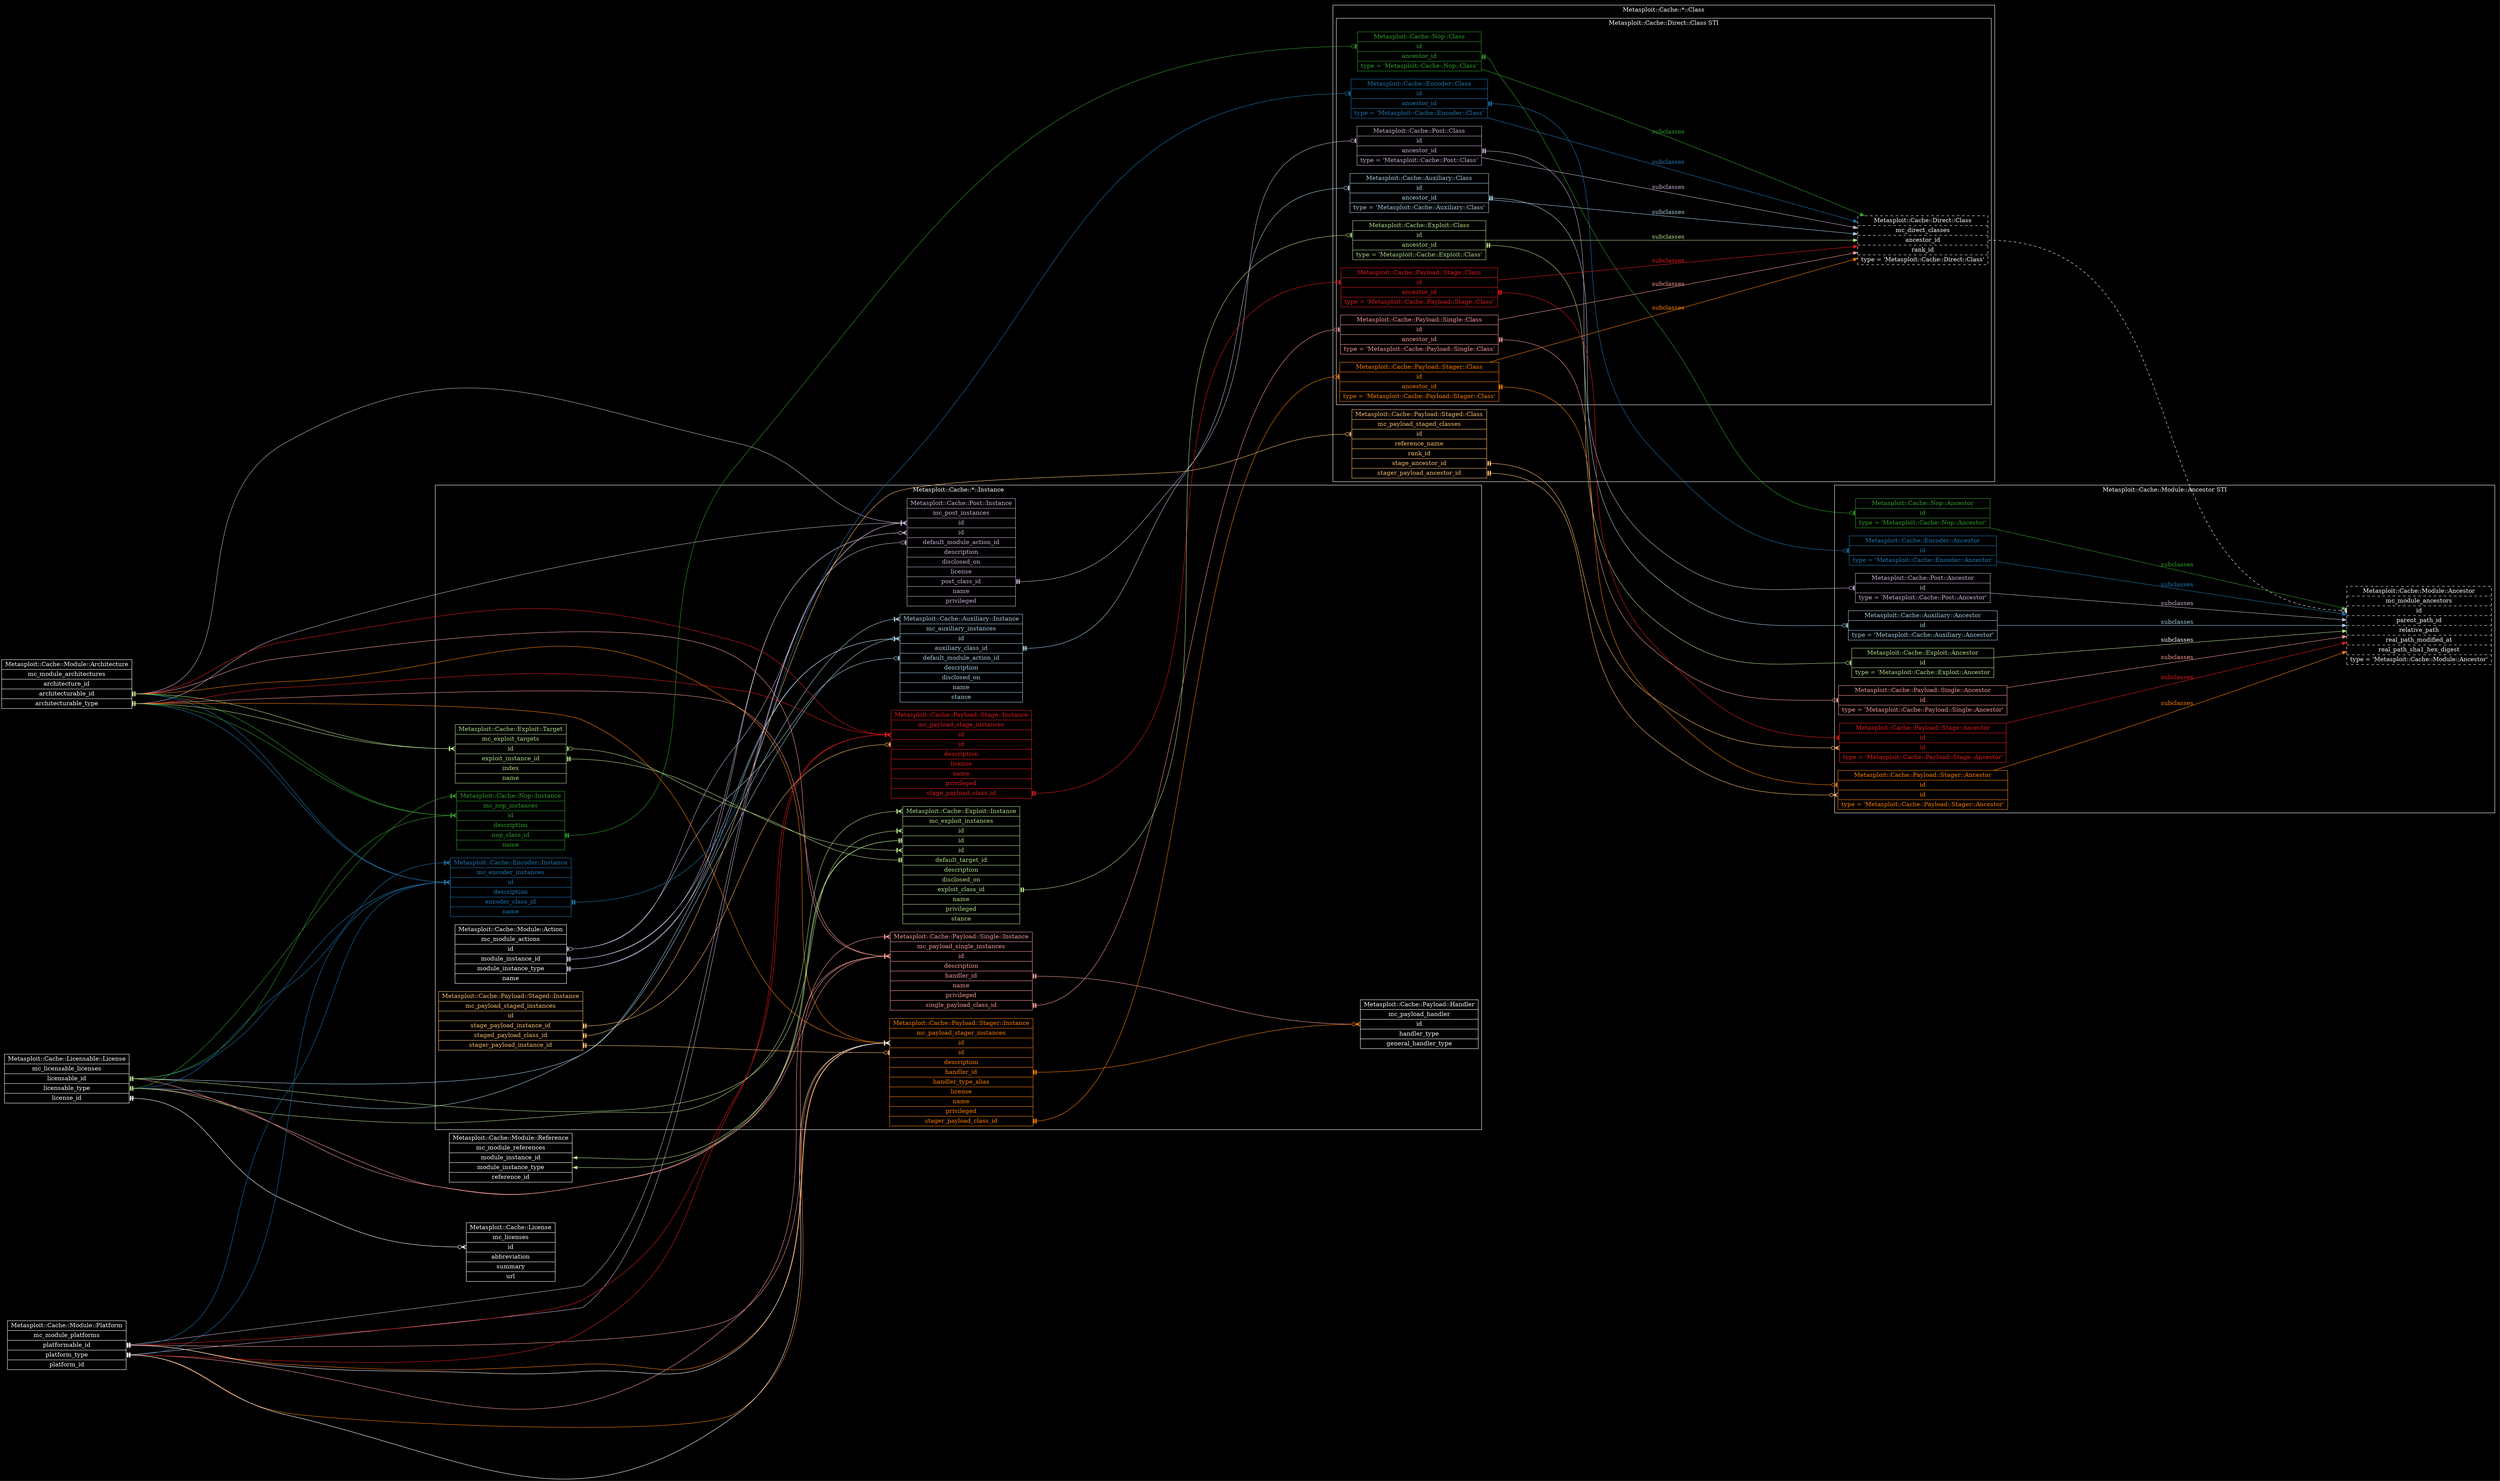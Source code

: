 digraph "metasploit-cache" {
  graph [
    bgcolor = "black"
    rankdir = "LR"
    ranksep = "10"
  ]
  node [
    color = "white"
    fontcolor = "white"
    shape = "record"
  ]
  edge [
    color = "white"
    fontcolor = "white"
  ]

  "Metasploit::Cache::Module::Action" [
    label = "Metasploit::Cache::Module::Action | mc_module_actions | <id>id | <module_instance_id>module_instance_id | <module_instance_type>module_instance_type | name"
  ]

  "Metasploit::Cache::Module::Action":module_instance_id, "Metasploit::Cache::Module::Action":module_instance_type -> "Metasploit::Cache::Auxiliary::Instance":id [
    arrowhead = "crowodot"
    arrowtail = "teetee"
    color = "/paired9/1"
    dir = "both"
  ]

  "Metasploit::Cache::Module::Action":module_instance_id, "Metasploit::Cache::Module::Action":module_instance_type -> "Metasploit::Cache::Post::Instance":id_for_action [
    arrowhead = "crowodot"
    arrowtail = "teetee"
    color = "/paired9/9"
    dir = "both"
  ]

  "Metasploit::Cache::Module::Architecture" [
    label = "Metasploit::Cache::Module::Architecture | mc_module_architectures | <architecture_id>architecture_id | <architecturable_id>architecturable_id | <architecturable_type>architecturable_type"
  ]

  "Metasploit::Cache::Module::Architecture":architecturable_id, "Metasploit::Cache::Module::Architecture":architecturable_type -> "Metasploit::Cache::Encoder::Instance":id [
    arrowhead = "crowtee"
    arrowtail = "teetee"
    color = "/paired9/2"
    dir = "both"
  ]

  "Metasploit::Cache::Module::Architecture":architecturable_id, "Metasploit::Cache::Module::Architecture":architecturable_type -> "Metasploit::Cache::Nop::Instance":id [
    arrowhead = "crowtee"
    arrowtail = "teetee"
    color = "/paired9/4"
    dir = "both"
  ]

  "Metasploit::Cache::Module::Architecture":architecturable_id, "Metasploit::Cache::Module::Architecture":architecturable_type -> "Metasploit::Cache::Payload::Single::Instance":id [
    arrowhead = "crowtee"
    arrowtail = "teetee"
    color = "/paired9/5"
    dir = "both"
  ]

  "Metasploit::Cache::Module::Architecture":architecturable_id, "Metasploit::Cache::Module::Architecture":architecturable_type -> "Metasploit::Cache::Payload::Stage::Instance":id [
    arrowhead = "crowtee"
    arrowtail = "teetee"
    color = "/paired9/6"
    dir = "both"
  ]

  "Metasploit::Cache::Module::Architecture":architecturable_id, "Metasploit::Cache::Module::Architecture":architecturable_type -> "Metasploit::Cache::Payload::Stager::Instance":id [
    arrowhead = "crowtee"
    arrowtail = "teetee"
    color = "/paired9/8"
    dir = "both"
  ]

  "Metasploit::Cache::Module::Architecture":architecturable_id, "Metasploit::Cache::Module::Architecture":architecturable_type -> "Metasploit::Cache::Post::Instance":id [
    arrowhead = "crowtee"
    arrowtail = "teetee"
    color = "/paired9/9"
    dir = "both"
  ]

  "Metasploit::Cache::Module::Architecture":architecturable_id, "Metasploit::Cache::Module::Architecture":architecturable_type -> "Metasploit::Cache::Exploit::Target":id [
    arrowhead = "crowtee"
    arrowtail = "teetee"
    color = "/paired9/3"
    dir = "both"
  ]

  "Metasploit::Cache::License" [
    label = "Metasploit::Cache::License | mc_licenses | <id>id | abbreviation | summary | url"
  ]

  "Metasploit::Cache::Licensable::License" [
    label = "Metasploit::Cache::Licensable::License | mc_licensable_licenses | <licensable_id>licensable_id | <licensable_type>licensable_type | <license_id>license_id"
  ]

  "Metasploit::Cache::Licensable::License":licensable_id -> "Metasploit::Cache::Auxiliary::Instance":id [
    arrowhead = "crowtee"
    arrowtail = "teetee"
    color = "/paired9/1"
    dir = "both"
  ]

  "Metasploit::Cache::Licensable::License":licensable_type -> "Metasploit::Cache::Auxiliary::Instance":type [
    arrowhead = "crowtee"
    arrowtail = "teetee"
    color = "/paired9/1"
    dir = "both"
  ]

  "Metasploit::Cache::Licensable::License":licensable_id -> "Metasploit::Cache::Encoder::Instance":id [
    arrowhead = "crowtee"
    arrowtail = "teetee"
    color = "/paired9/2"
    dir = "both"
  ]

  "Metasploit::Cache::Licensable::License":licensable_type -> "Metasploit::Cache::Encoder::Instance":type [
    arrowhead = "crowtee"
    arrowtail = "teetee"
    color = "/paired9/2"
    dir = "both"
  ]

  "Metasploit::Cache::Licensable::License":licensable_id -> "Metasploit::Cache::Exploit::Instance":id_for_licensable_id [
    arrowhead = "crowtee"
    arrowtail = "teetee"
    color = "/paired9/3"
    dir = "both"
  ]

  "Metasploit::Cache::Licensable::License":licensable_type -> "Metasploit::Cache::Exploit::Instance":type [
    arrowhead = "crowtee"
    arrowtail = "teetee"
    color = "/paired9/3"
    dir = "both"
  ]

  "Metasploit::Cache::Licensable::License":licensable_id -> "Metasploit::Cache::Nop::Instance":id [
    arrowhead = "crowtee"
    arrowtail = "teetee"
    color = "/paired9/4"
    dir = "both"
  ]

  "Metasploit::Cache::Licensable::License":licensable_type -> "Metasploit::Cache::Nop::Instance":type [
    arrowhead = "crowtee"
    arrowtail = "teetee"
    color = "/paired9/4"
    dir = "both"
  ]

  "Metasploit::Cache::Licensable::License":licensable_id -> "Metasploit::Cache::Payload::Single::Instance":id [
    arrowhead = "crowtee"
    arrowtail = "teetee"
    color = "/paired9/5"
    dir = "both"
  ]

  "Metasploit::Cache::Licensable::License":licensable_type -> "Metasploit::Cache::Payload::Single::Instance":type [
    arrowhead = "crowtee"
    arrowtail = "teetee"
    color = "/paired9/5"
    dir = "both"
  ]

  "Metasploit::Cache::Licensable::License":license_id -> "Metasploit::Cache::License":id [
    arrowhead = "crowodot"
    arrowtail = "teetee"
    dir = "both"
  ]

  "Metasploit::Cache::Payload::Handler" [
    label = "Metasploit::Cache::Payload::Handler | mc_payload_handler | <id>id | handler_type | general_handler_type"
  ]

  "Metasploit::Cache::Module::Platform" [
    label = "Metasploit::Cache::Module::Platform | mc_module_platforms | <platformable_id>platformable_id | <platformable_type>platform_type | <platform_id>platform_id"
  ]

  "Metasploit::Cache::Module::Platform":platformable_id, "Metasploit::Cache::Module::Platform":platformable_type -> "Metasploit::Cache::Encoder::Instance":id [
    arrowhead = "crowtee"
    arrowtail = "teetee"
    color = "/paired9/2"
    dir = "both"
  ]

  "Metasploit::Cache::Module::Platform":platformable_id, "Metasploit::Cache::Module::Platform":platformable_type -> "Metasploit::Cache::Payload::Single::Instance":id [
    arrowhead = "crowtee"
    arrowtail = "teetee"
    color = "/paired9/5"
    dir = "both"
  ]

  "Metasploit::Cache::Module::Platform":platformable_id, "Metasploit::Cache::Module::Platform":platformable_type -> "Metasploit::Cache::Payload::Stage::Instance":id [
    arrowhead = "crowtee"
    arrowtail = "teetee"
    color = "/paired9/6"
    dir = "both"
  ]

  "Metasploit::Cache::Module::Platform":platformable_id, "Metasploit::Cache::Module::Platform":platformable_type -> "Metasploit::Cache::Payload::Stager::Instance":id [
    arrowhead = "crowtee"
    arrowtail = "teetee"
    color = "/paired9/8"
    dir = "both"
  ]

  "Metasploit::Cache::Module::Platform":platformable_id, "Metasploit::Cache::Module::Platform":platformable_type -> "Metasploit::Cache::Post::Instance":id [
    arrowhead = "crowtee"
    arrowtail = "teetee"
    color = "/paired9/9"
    dir = "both"
  ]

  "Metasploit::Cache::Module::Platform":platformable_id, "Metasploit::Cache::Module::Platform":platformable_type -> "Metasploit::Cache::Payload::Stager::Instance":id [
    arrowhead = "crowtee"
    arrowtail = "teetee"
    dir = "both"
  ]

  "Metasploit::Cache::Module::Reference" [
    label = "Metasploit::Cache::Module::Reference | mc_module_references | <module_instance_id>module_instance_id | <module_instance_type>module_instance_type | <module_reference_id>reference_id"
  ]
 
  "Metasploit::Cache::Module::Reference":module_instance_id, "Metasploit::Cache::Module::Reference":module_instance_type -> "Metasploit::Cache::Exploit::Instance":id_to_module_instance [
    arrowhead = "crowtee"
    arrowhead = "teetee"
    color = "/paired9/3"
    dir = "both"
  ]

  "Metasploit::Cache::Exploit::Target" [
    color = "/paired9/3"
    fontcolor = "/paired9/3"
    label = "Metasploit::Cache::Exploit::Target | mc_exploit_targets | <id>id | <exploit_instance_id>exploit_instance_id | index | name"
  ]

  "Metasploit::Cache::Exploit::Target":exploit_instance_id -> "Metasploit::Cache::Exploit::Instance":id_to_exploit_instance_id [
    arrowhead = "crowtee"
    arrowtail = "teetee"
    color = "/paired9/3"
    dir = "both"
  ]

  subgraph cluster_mc_module_ancestors {
    color = "white"
    fontcolor = "white"
    label = "Metasploit::Cache::Module::Ancestor STI"

    "Metasploit::Cache::Module::Ancestor" [
      label = "Metasploit::Cache::Module::Ancestor | mc_module_ancestors | <id>id | <parent_path_id>parent_path_id | relative_path | real_path_modified_at | real_path_sha1_hex_digest | type = 'Metasploit::Cache::Module::Ancestor'"
      style = "dashed"
    ]

    "Metasploit::Cache::Auxiliary::Ancestor" [
      fontcolor = "/paired9/1"
      label = "Metasploit::Cache::Auxiliary::Ancestor | <id>id | type = 'Metasploit::Cache::Auxiliary::Ancestor'"
      color = "/paired9/1"
    ]

    "Metasploit::Cache::Auxiliary::Ancestor" -> "Metasploit::Cache::Module::Ancestor" [
      color = "/paired9/1"
      fontcolor = "/paired9/1"
      label = "subclasses"
    ]

    "Metasploit::Cache::Encoder::Ancestor" [
      color = "/paired9/2"
      fontcolor = "/paired9/2"
      label = "Metasploit::Cache::Encoder::Ancestor | <id>id | type = 'Metasploit::Cache::Encoder::Ancestor'"
    ]

    "Metasploit::Cache::Encoder::Ancestor" -> "Metasploit::Cache::Module::Ancestor" [
      color = "/paired9/2"
      fontcolor = "/paired9/2"
      label = "subclasses"
    ]

    "Metasploit::Cache::Exploit::Ancestor" [
      color = "/paired9/3"
      fontcolor = "/paired9/3"
      label = "Metasploit::Cache::Exploit::Ancestor | <id>id | type = 'Metasploit::Cache::Exploit::Ancestor"
    ]

    "Metasploit::Cache::Exploit::Ancestor" -> "Metasploit::Cache::Module::Ancestor" [
      color = "/paired9/3"
      fontcolot = "/paired9/3"
      label = "subclasses"
    ]

    "Metasploit::Cache::Nop::Ancestor" [
      color = "/paired9/4"
      fontcolor = "/paired9/4"
      label = "Metasploit::Cache::Nop::Ancestor | <id>id | type = 'Metasploit::Cache::Nop::Ancestor'"
    ]

    "Metasploit::Cache::Nop::Ancestor" -> "Metasploit::Cache::Module::Ancestor" [
      color = "/paired9/4"
      fontcolor = "/paired9/4"
      label = "subclasses"
    ]

    "Metasploit::Cache::Payload::Single::Ancestor" [
      color = "/paired9/5"
      fontcolor = "/paired9/5"
      label = "Metasploit::Cache::Payload::Single::Ancestor | <id>id | type = 'Metasploit::Cache::Payload::Single::Ancestor'"
    ]

    "Metasploit::Cache::Payload::Single::Ancestor" -> "Metasploit::Cache::Module::Ancestor" [
      color = "/paired9/5"
      fontcolor = "/paired9/5"
      label = "subclasses"
    ]

    "Metasploit::Cache::Payload::Stage::Ancestor" [
      color = "/paired9/6"
      fontcolor = "/paired9/6"
      label = "Metasploit::Cache::Payload::Stage::Ancestor | <id_to_ancestor_id>id | <id_to_stage_payload_ancestor_id>id | type = 'Metasploit::Cache::Payload::Stage::Ancestor'"
    ]

    "Metasploit::Cache::Payload::Stage::Ancestor" -> "Metasploit::Cache::Module::Ancestor" [
      color = "/paired9/6"
      fontcolor = "/paired9/6"
      label = "subclasses"
    ]

    "Metasploit::Cache::Payload::Stager::Ancestor" [
      color = "/paired9/8"
      fontcolor = "/paired9/8"
      label = "Metasploit::Cache::Payload::Stager::Ancestor | <id_to_ancestor_id>id | <id_to_stager_payload_ancestor_id>id | type = 'Metasploit::Cache::Payload::Stager::Ancestor'"
    ]

    "Metasploit::Cache::Payload::Stager::Ancestor" -> "Metasploit::Cache::Module::Ancestor" [
      color = "/paired9/8"
      fontcolor = "/paired9/8"
      label = "subclasses"
    ]

    "Metasploit::Cache::Post::Ancestor" [
      color = "/paired9/9"
      fontcolor = "/paired9/9"
      label = "Metasploit::Cache::Post::Ancestor | <id>id | type = 'Metasploit::Cache::Post::Ancestor'"
    ]

    "Metasploit::Cache::Post::Ancestor" -> "Metasploit::Cache::Module::Ancestor" [
      color = "/paired9/9"
      fontcolor = "/paired9/9"
      label = "subclasses"
    ]
  }

  subgraph cluster_metasploit_cache_class {
    color = "white"
    fontcolor = "white"
    label = "Metasploit::Cache::*::Class"

    subgraph cluster_metasploit_cache_direct_class {
      color = "white"
      fontcolor = "white"

      label = "Metasploit::Cache::Direct::Class STI"

      "Metasploit::Cache::Direct::Class" [
        label = "Metasploit::Cache::Direct::Class | mc_direct_classes | <ancestor_id>ancestor_id | <rank_id>rank_id | type = 'Metasploit::Cache::Direct::Class'"
        style = "dashed"
      ]

      "Metasploit::Cache::Direct::Class":ancestor_id -> "Metasploit::Cache::Module::Ancestor":id [
        arrowhead = "teeodot"
        arrowtail = "teetee"
        style = "dashed"
      ]

      "Metasploit::Cache::Auxiliary::Class" [
        color = "/paired9/1"
        fontcolor = "/paired9/1"
        label = "Metasploit::Cache::Auxiliary::Class | <id>id | <ancestor_id>ancestor_id | type = 'Metasploit::Cache::Auxiliary::Class'"
      ]

      "Metasploit::Cache::Auxiliary::Class" -> "Metasploit::Cache::Direct::Class" [
        color = "/paired9/1"
        fontcolor = "/paired9/1"
        label = "subclasses"
      ]

      "Metasploit::Cache::Auxiliary::Class":ancestor_id -> "Metasploit::Cache::Auxiliary::Ancestor":id [
        arrowhead = "teeodot"
        arrowtail = "teetee"
        color = "/paired9/1"
        dir = "both"
      ]

      "Metasploit::Cache::Encoder::Class" [
        color = "/paired9/2"
        fontcolor = "/paired9/2"
        label = "Metasploit::Cache::Encoder::Class | <id>id | <ancestor_id>ancestor_id | type = 'Metasploit::Cache::Encoder::Class'"
      ]

      "Metasploit::Cache::Encoder::Class" -> "Metasploit::Cache::Direct::Class" [
        color = "/paired9/2"
        fontcolor = "/paired9/2"
        label = "subclasses"
      ]

      "Metasploit::Cache::Encoder::Class":ancestor_id -> "Metasploit::Cache::Encoder::Ancestor":id [
        arrowhead = "teeodot"
        arrowtail = "teetee"
        color = "/paired9/2"
        dir = "both"
      ]

      "Metasploit::Cache::Exploit::Class" [
        color = "/paired9/3"
        fontcolor = "/paired9/3"
        label = "Metasploit::Cache::Exploit::Class | <id>id | <ancestor_id>ancestor_id | type = 'Metasploit::Cache::Exploit::Class'"
      ]

      "Metasploit::Cache::Exploit::Class" -> "Metasploit::Cache::Direct::Class" [
        color = "/paired9/3"
        fontcolor = "/paired9/3"
        label = "subclasses"
      ]

      "Metasploit::Cache::Exploit::Class":ancestor_id -> "Metasploit::Cache::Exploit::Ancestor":id [
        arrowhead = "teeodot"
        arrowtail = "teetee"
        color = "/paired9/3"
        dir = "both"
      ]

      "Metasploit::Cache::Nop::Class" [
        color = "/paired9/4"
        fontcolor = "/paired9/4"
        label = "Metasploit::Cache::Nop::Class | <id>id | <ancestor_id>ancestor_id | type = 'Metasploit::Cache::Nop::Class'"
      ]

      "Metasploit::Cache::Nop::Class" -> "Metasploit::Cache::Direct::Class" [
        color = "/paired9/4"
        fontcolor = "/paired9/4"
        label = "subclasses"
      ]

      "Metasploit::Cache::Nop::Class":ancestor_id -> "Metasploit::Cache::Nop::Ancestor":id [
        arrowhead = "teeodot"
        arrowtail = "teetee"
        color = "/paired9/4"
        dir = "both"
      ]

      "Metasploit::Cache::Payload::Single::Class" [
        color = "/paired9/5"
        fontcolor = "/paired9/5"
        label = "Metasploit::Cache::Payload::Single::Class | <id>id | <ancestor_id>ancestor_id | type = 'Metasploit::Cache::Payload::Single::Class'"
      ]

      "Metasploit::Cache::Payload::Single::Class" -> "Metasploit::Cache::Direct::Class" [
        color = "/paired9/5"
        fontcolor = "/paired9/5"
        label = "subclasses"
      ]

      "Metasploit::Cache::Payload::Single::Class":ancestor_id -> "Metasploit::Cache::Payload::Single::Ancestor":id [
        arrowhead = "teeodot"
        arrowtail = "teetee"
        color = "/paired9/5"
        dir = "both"
      ]

      "Metasploit::Cache::Payload::Stage::Class" [
        color = "/paired9/6"
        fontcolor = "/paired9/6"
        label = "Metasploit::Cache::Payload::Stage::Class | <id>id | <ancestor_id>ancestor_id | type = 'Metasploit::Cache::Payload::Stage::Class'"
      ]

      "Metasploit::Cache::Payload::Stage::Class" -> "Metasploit::Cache::Direct::Class" [
        color = "/paired9/6"
        fontcolor = "/paired9/6"
        label = "subclasses"
      ]

      "Metasploit::Cache::Payload::Stage::Class":ancestor_id -> "Metasploit::Cache::Payload::Stage::Ancestor":id_to_ancestor_id [
        arrowhead = "teeodot"
        arrowtail = "teetee"
        color = "/paired9/6"
        dir = "both"
      ]


      "Metasploit::Cache::Payload::Stager::Class" [
        color = "/paired9/8"
        fontcolor = "/paired9/8"
        label = "Metasploit::Cache::Payload::Stager::Class | <id>id | <ancestor_id>ancestor_id | type = 'Metasploit::Cache::Payload::Stager::Class'"
      ]

      "Metasploit::Cache::Payload::Stager::Class" -> "Metasploit::Cache::Direct::Class" [
        color = "/paired9/8"
        fontcolor = "/paired9/8"
        label = "subclasses"
      ]

      "Metasploit::Cache::Payload::Stager::Class":ancestor_id -> "Metasploit::Cache::Payload::Stager::Ancestor":id_to_ancestor_id [
        arrowhead = "teeodot"
        arrowtail = "teetee"
        color = "/paired9/8"
        dir = "both"
      ]

      "Metasploit::Cache::Post::Class" [
        color = "/paired9/9"
        fontcolor = "/paired9/9"
        label = "Metasploit::Cache::Post::Class | <id>id | <ancestor_id>ancestor_id | type = 'Metasploit::Cache::Post::Class'"
      ]

      "Metasploit::Cache::Post::Class" -> "Metasploit::Cache::Direct::Class" [
        color = "/paired9/9"
        fontcolor = "/paired9/9"
        label = "subclasses"
      ]

      "Metasploit::Cache::Post::Class":ancestor_id -> "Metasploit::Cache::Post::Ancestor":id [
        arrowhead = "teeodot"
        arrowtail = "teetee"
        color = "/paired9/9"
        dir = "both"
      ]
    }

    "Metasploit::Cache::Payload::Staged::Class" [
      color = "/paired9/7"
      fontcolor = "/paired9/7"
      label = "Metasploit::Cache::Payload::Staged::Class | mc_payload_staged_classes | <id>id | reference_name | <rank_id>rank_id | <stage_payload_ancestor_id>stage_ancestor_id | <stager_payload_ancestor_id>stager_payload_ancestor_id"
    ]

    "Metasploit::Cache::Payload::Staged::Class":stage_payload_ancestor_id -> "Metasploit::Cache::Payload::Stage::Ancestor":id_to_stage_payload_ancestor_id [
      arrowhead = "crowodot"
      arrowtail = "teetee"
      color = "/paired9/7"
      dir = "both"
    ]

    "Metasploit::Cache::Payload::Staged::Class":stager_payload_ancestor_id -> "Metasploit::Cache::Payload::Stager::Ancestor":id_to_stager_payload_ancestor_id [
        arrowhead = "crowodot"
        arrowtail = "teetee"
        color = "/paired9/7"
        dir = "both"
    ]
  }

  subgraph cluster_metasploit_cache_instance {
    color = "white"
    fontcolor = "white"
    label = "Metasploit::Cache::*::Instance"

    "Metasploit::Cache::Auxiliary::Instance" [
      color = "/paired9/1"
      fontcolor = "/paired9/1"
      label = "<type>Metasploit::Cache::Auxiliary::Instance | mc_auxiliary_instances | <id>id | <auxiliary_class_id>auxiliary_class_id | <default_module_action_id>default_module_action_id | description | disclosed_on | name | stance"
    ]

    "Metasploit::Cache::Auxiliary::Instance":auxiliary_class_id -> "Metasploit::Cache::Auxiliary::Class":id [
      arrowhead = "teeodot"
      arrowtail = "teetee"
      color = "/paired9/1"
      dir = "both"
    ]

    "Metasploit::Cache::Auxiliary::Instance":default_module_action_id -> "Metasploit::Cache::Module::Action":id [
      arrowhead = "teeodot"
      arrowtail = "teeodot"
      color = "/paired9/1"
      dir = "both"
    ]

    "Metasploit::Cache::Encoder::Instance" [
      color = "/paired9/2"
      fontcolor = "/paired9/2"
      label = "<type>Metasploit::Cache::Encoder::Instance | mc_encoder_instances | <id>id | description | <encoder_class_id>encoder_class_id | name"
    ]

    "Metasploit::Cache::Encoder::Instance":encoder_class_id -> "Metasploit::Cache::Encoder::Class":id [
      arrowhead = "teeodot"
      arrowtail = "teetee"
      color = "/paired9/2"
      dir = "both"
    ]

    "Metasploit::Cache::Exploit::Instance" [
      color = "/paired9/3"
      fontcolor = "/paired9/3"
      label = "<type>Metasploit::Cache::Exploit::Instance | mc_exploit_instances | <id_for_licensable_id>id | <id_to_module_instance>id | <id_to_exploit_instance_id>id | <default_target_id>default_target_id | description | disclosed_on | <exploit_class_id>exploit_class_id | name | privileged | stance"
    ]

    "Metasploit::Cache::Exploit::Instance":default_target_id -> "Metasploit::Cache::Exploit::Target":id [
      arrowhead = "teeodot"
      arrowtail = "teetee"
      color = "/paired9/3"
      dir = "both"
    ]

    "Metasploit::Cache::Exploit::Instance":exploit_class_id -> "Metasploit::Cache::Exploit::Class":id [
      arrowhead = "teeodot"
      arrowtail = "teetee"
      color = "/paired9/3"
      dir = "both"
    ]

    "Metasploit::Cache::Nop::Instance" [
      color = "/paired9/4"
      fontcolor = "/paired9/4"
      label = "<type>Metasploit::Cache::Nop::Instance | mc_nop_instances | <id>id | description | <nop_class_id>nop_class_id | name"
    ]

    "Metasploit::Cache::Nop::Instance":nop_class_id -> "Metasploit::Cache::Nop::Class":id [
      arrowhead = "teeodot"
      arrowtail = "teetee"
      color = "/paired9/4"
      dir = "both"
    ]

    "Metasploit::Cache::Payload::Single::Instance" [
      color = "/paired9/5"
      fontcolor = "/paired9/5"
      label = "<type>Metasploit::Cache::Payload::Single::Instance | mc_payload_single_instances | <id>id | description | <handler_id>handler_id | name | privileged | <single_payload_class_id>single_payload_class_id"
    ]

    "Metasploit::Cache::Payload::Single::Instance":handler_id -> "Metasploit::Cache::Payload::Handler":id [
      arrowhead = "crowodot"
      arrowtail = "teetee"
      color = "/paired9/5"
      dir = "both"
    ]

    "Metasploit::Cache::Payload::Single::Instance":single_payload_class_id -> "Metasploit::Cache::Payload::Single::Class":id [
      arrowhead = "teeodot"
      arrowtail = "teetee"
      color = "/paired9/5"
      dir = "both"
    ]

    "Metasploit::Cache::Payload::Stage::Instance" [
      color = "/paired9/6"
      fontcolor = "/paired9/6"
      label = "Metasploit::Cache::Payload::Stage::Instance | mc_payload_stage_instances | <id>id | <id_for_stage_payload_instance_id>id | description | license | name | privileged | <stage_payload_class_id>stage_payload_class_id"
    ]

    "Metasploit::Cache::Payload::Stage::Instance":stage_payload_class_id -> "Metasploit::Cache::Payload::Stage::Class":id [
      arrowhead = "teeodot"
      arrowtail = "teetee"
      color = "/paired9/6"
      dir = "both"
    ]

    "Metasploit::Cache::Payload::Staged::Instance" [
      color = "/paired9/7"
      fontcolor = "/paired9/7"
      label = "Metasploit::Cache::Payload::Staged::Instance | mc_payload_staged_instances | <id>id | <stage_payload_instance_id>stage_payload_instance_id | <staged_payload_class_id>staged_payload_class_id | <stager_payload_instance_id>stager_payload_instance_id"
    ]

    "Metasploit::Cache::Payload::Staged::Instance":stage_payload_instance_id -> "Metasploit::Cache::Payload::Stage::Instance":id_for_stage_payload_instance_id [
      arrowhead = "teeodot"
      arrowtail = "teetee"
      color = "/paired9/7"
      dir = "both"
    ]

    "Metasploit::Cache::Payload::Staged::Instance":staged_payload_class_id -> "Metasploit::Cache::Payload::Staged::Class":id [
      arrowhead = "teeodot"
      arrowtail = "teetee"
      color = "/paired9/7"
      dir = "both"
    ]

    "Metasploit::Cache::Payload::Staged::Instance":stager_payload_instance_id -> "Metasploit::Cache::Payload::Stager::Instance":id_for_stager_payload_instance_id [
      arrowhead = "teeodot"
      arrowtail = "teetee"
      color = "/paired9/7"
      dir = "both"
    ]

    "Metasploit::Cache::Payload::Stager::Instance" [
      color = "/paired9/8"
      fontcolor = "/paired9/8"
      label = "Metasploit::Cache::Payload::Stager::Instance | mc_payload_stager_instances | <id>id | <id_for_stager_payload_instance_id>id | description | <handler_id>handler_id | handler_type_alias | license | name | privileged | <stager_payload_class_id>stager_payload_class_id"
    ]

    "Metasploit::Cache::Payload::Stager::Instance":handler_id -> "Metasploit::Cache::Payload::Handler":id [
      arrowhead = "crowodot"
      arrowtail = "teetee"
      color = "/paired9/8"
      dir = "both"
    ]

    "Metasploit::Cache::Payload::Stager::Instance":stager_payload_class_id -> "Metasploit::Cache::Payload::Stager::Class":id [
      arrowhead = "teeodot"
      arrowtail = "teetee"
      color = "/paired9/8"
      dir = "both"
    ]

    "Metasploit::Cache::Post::Instance" [
      color = "/paired9/9"
      fontcolor = "/paired9/9"
      label = "Metasploit::Cache::Post::Instance | mc_post_instances | <id>id | <id_for_action>id | <default_module_action_id>default_module_action_id | description | disclosed_on | license | <post_class_id>post_class_id | name | privileged"
    ]

    "Metasploit::Cache::Post::Instance":default_module_action_id -> "Metasploit::Cache::Module::Action":id [
      arrowhead = "teeodot"
      arrowtail = "teeodot"
      color = "/paired9/9"
      dir = "both"
    ]

    "Metasploit::Cache::Post::Instance":post_class_id -> "Metasploit::Cache::Post::Class":id [
      arrowhead = "teeodot"
      arrowtail = "teetee"
      color = "/paired9/9"
      dir = "both"
    ]
  }
}